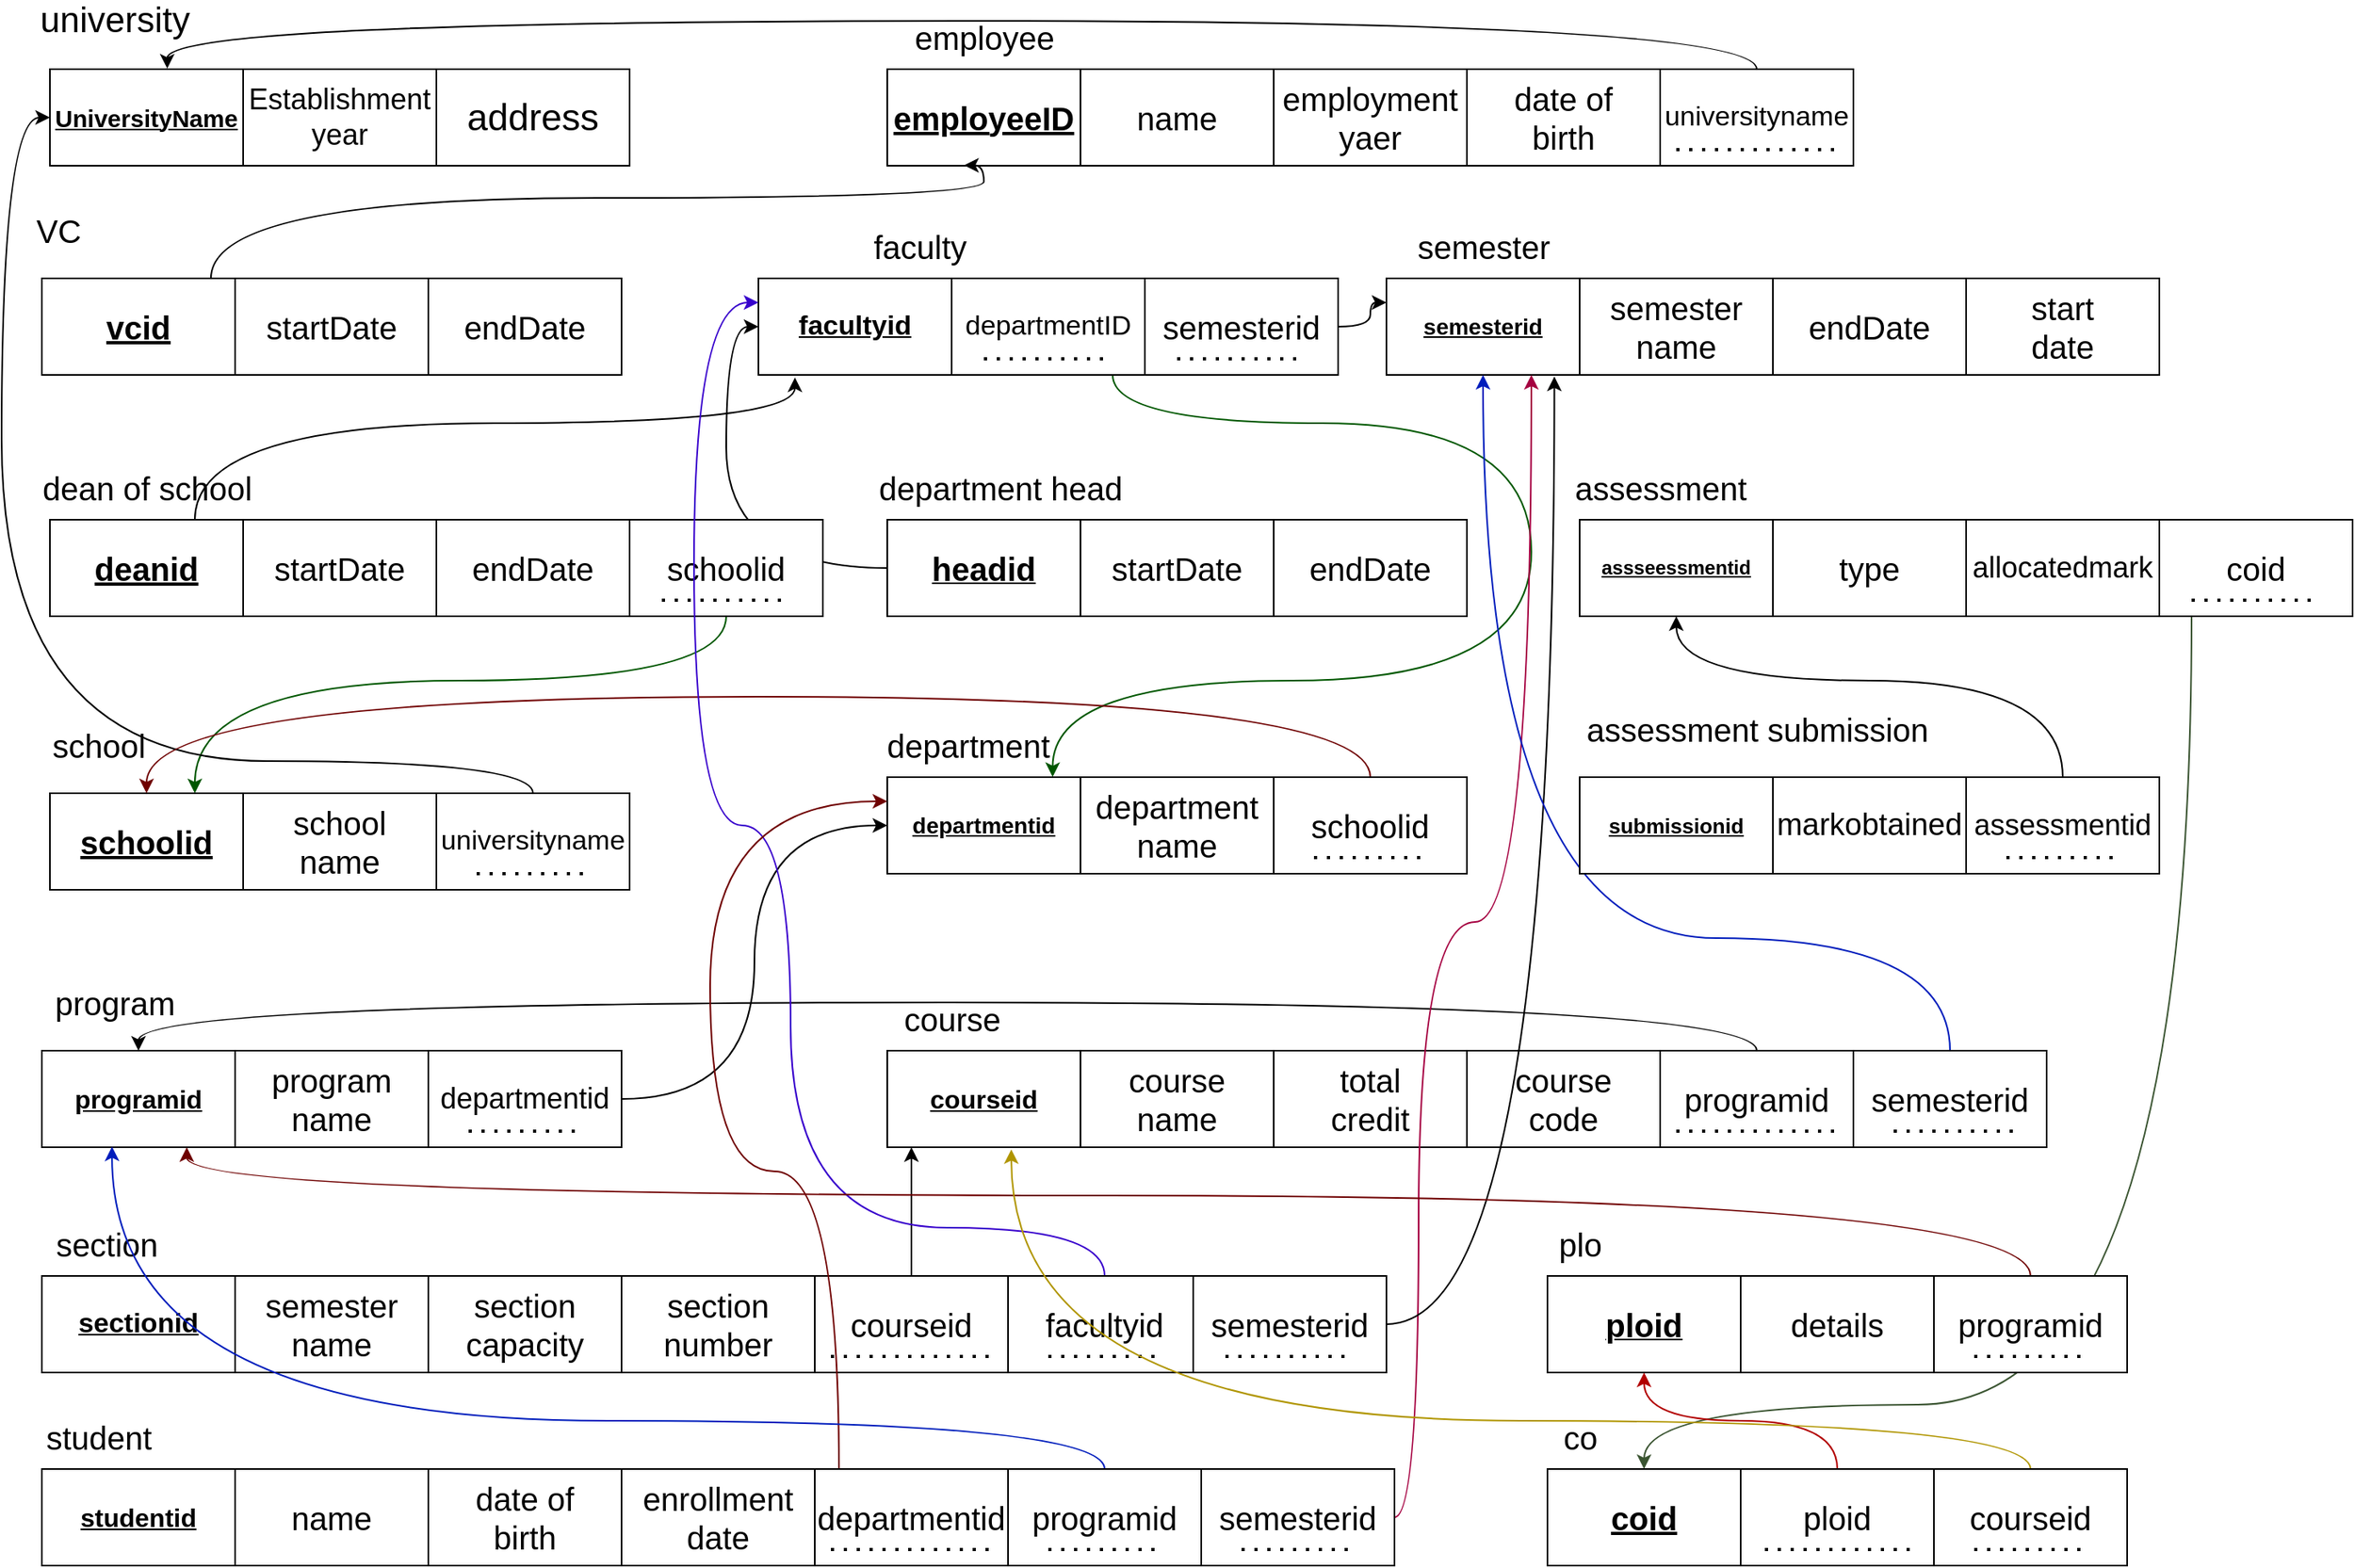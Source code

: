 <mxfile version="14.6.13" type="device"><diagram id="TLqkHAQ5XNs-BFpnqTvc" name="Page-1"><mxGraphModel dx="1773" dy="42" grid="1" gridSize="10" guides="1" tooltips="1" connect="1" arrows="1" fold="1" page="1" pageScale="1" pageWidth="850" pageHeight="1100" math="0" shadow="0"><root><mxCell id="0"/><mxCell id="1" parent="0"/><mxCell id="iAF2rdNjsyLF4VbZeckE-56" value="" style="edgeStyle=orthogonalEdgeStyle;rounded=1;orthogonalLoop=1;jettySize=auto;html=1;" parent="1" edge="1"><mxGeometry relative="1" as="geometry"><mxPoint x="350" y="560" as="sourcePoint"/></mxGeometry></mxCell><mxCell id="kJOY5LVz24A-d3kRG3Gc-1" value="&lt;u&gt;&lt;font style=&quot;font-size: 15px&quot;&gt;&lt;b&gt;&lt;font style=&quot;font-size: 15px&quot;&gt;UniversityName&lt;/font&gt;&lt;/b&gt;&lt;/font&gt;&lt;/u&gt;" style="rounded=0;whiteSpace=wrap;html=1;" vertex="1" parent="1"><mxGeometry x="90" y="1200" width="120" height="60" as="geometry"/></mxCell><mxCell id="kJOY5LVz24A-d3kRG3Gc-2" value="&lt;div&gt;&lt;font style=&quot;font-size: 18px&quot;&gt;Establishment&lt;/font&gt;&lt;/div&gt;&lt;div style=&quot;font-size: 18px&quot;&gt;year&lt;br&gt;&lt;/div&gt;" style="rounded=0;whiteSpace=wrap;html=1;" vertex="1" parent="1"><mxGeometry x="210" y="1200" width="120" height="60" as="geometry"/></mxCell><mxCell id="kJOY5LVz24A-d3kRG3Gc-3" value="&lt;font style=&quot;font-size: 23px&quot;&gt;address&lt;/font&gt;" style="rounded=0;whiteSpace=wrap;html=1;" vertex="1" parent="1"><mxGeometry x="330" y="1200" width="120" height="60" as="geometry"/></mxCell><mxCell id="kJOY5LVz24A-d3kRG3Gc-9" value="&lt;font style=&quot;font-size: 22px&quot;&gt;university&lt;/font&gt;" style="text;html=1;align=center;verticalAlign=middle;resizable=0;points=[];autosize=1;strokeColor=none;" vertex="1" parent="1"><mxGeometry x="75" y="1160" width="110" height="20" as="geometry"/></mxCell><mxCell id="kJOY5LVz24A-d3kRG3Gc-15" value="&lt;font style=&quot;font-size: 20px&quot;&gt;&lt;u&gt;&lt;b&gt;employeeID&lt;/b&gt;&lt;/u&gt;&lt;/font&gt;" style="rounded=0;whiteSpace=wrap;html=1;" vertex="1" parent="1"><mxGeometry x="610" y="1200" width="120" height="60" as="geometry"/></mxCell><mxCell id="kJOY5LVz24A-d3kRG3Gc-16" value="&lt;font style=&quot;font-size: 20px&quot;&gt;name&lt;/font&gt;" style="rounded=0;whiteSpace=wrap;html=1;" vertex="1" parent="1"><mxGeometry x="730" y="1200" width="120" height="60" as="geometry"/></mxCell><mxCell id="kJOY5LVz24A-d3kRG3Gc-17" value="&lt;div style=&quot;font-size: 20px&quot;&gt;&lt;font style=&quot;font-size: 20px&quot;&gt;employment&lt;/font&gt;&lt;/div&gt;&lt;div style=&quot;font-size: 20px&quot;&gt;&lt;font style=&quot;font-size: 20px&quot;&gt;yaer&lt;br&gt;&lt;/font&gt;&lt;/div&gt;" style="rounded=0;whiteSpace=wrap;html=1;" vertex="1" parent="1"><mxGeometry x="850" y="1200" width="120" height="60" as="geometry"/></mxCell><mxCell id="kJOY5LVz24A-d3kRG3Gc-18" value="&lt;div style=&quot;font-size: 20px&quot;&gt;&lt;font style=&quot;font-size: 20px&quot;&gt;date of&lt;/font&gt;&lt;/div&gt;&lt;div style=&quot;font-size: 20px&quot;&gt;&lt;font style=&quot;font-size: 20px&quot;&gt;birth&lt;br&gt;&lt;/font&gt;&lt;/div&gt;" style="rounded=0;whiteSpace=wrap;html=1;" vertex="1" parent="1"><mxGeometry x="970" y="1200" width="120" height="60" as="geometry"/></mxCell><mxCell id="kJOY5LVz24A-d3kRG3Gc-23" style="edgeStyle=orthogonalEdgeStyle;orthogonalLoop=1;jettySize=auto;html=1;curved=1;entryX=0.607;entryY=-0.007;entryDx=0;entryDy=0;entryPerimeter=0;" edge="1" parent="1" source="kJOY5LVz24A-d3kRG3Gc-19" target="kJOY5LVz24A-d3kRG3Gc-1"><mxGeometry relative="1" as="geometry"><mxPoint x="400" y="1120" as="targetPoint"/><Array as="points"><mxPoint x="1150" y="1170"/><mxPoint x="163" y="1170"/></Array></mxGeometry></mxCell><mxCell id="kJOY5LVz24A-d3kRG3Gc-19" value="&lt;div style=&quot;font-size: 17px&quot;&gt;&lt;font style=&quot;font-size: 17px&quot;&gt;universityname&lt;/font&gt;&lt;/div&gt;" style="rounded=0;whiteSpace=wrap;html=1;" vertex="1" parent="1"><mxGeometry x="1090" y="1200" width="120" height="60" as="geometry"/></mxCell><mxCell id="kJOY5LVz24A-d3kRG3Gc-20" value="&lt;font style=&quot;font-size: 20px&quot;&gt;employee&lt;/font&gt;" style="text;html=1;align=center;verticalAlign=middle;resizable=0;points=[];autosize=1;strokeColor=none;" vertex="1" parent="1"><mxGeometry x="620" y="1170" width="100" height="20" as="geometry"/></mxCell><mxCell id="kJOY5LVz24A-d3kRG3Gc-21" value="" style="endArrow=none;dashed=1;html=1;dashPattern=1 3;strokeWidth=2;" edge="1" parent="1"><mxGeometry width="50" height="50" relative="1" as="geometry"><mxPoint x="1100" y="1250" as="sourcePoint"/><mxPoint x="1200" y="1250" as="targetPoint"/></mxGeometry></mxCell><mxCell id="kJOY5LVz24A-d3kRG3Gc-28" style="edgeStyle=orthogonalEdgeStyle;curved=1;orthogonalLoop=1;jettySize=auto;html=1;entryX=0.398;entryY=0.995;entryDx=0;entryDy=0;entryPerimeter=0;" edge="1" parent="1" source="kJOY5LVz24A-d3kRG3Gc-24" target="kJOY5LVz24A-d3kRG3Gc-15"><mxGeometry relative="1" as="geometry"><Array as="points"><mxPoint x="190" y="1280"/><mxPoint x="670" y="1280"/><mxPoint x="670" y="1260"/></Array></mxGeometry></mxCell><mxCell id="kJOY5LVz24A-d3kRG3Gc-24" value="&lt;font style=&quot;font-size: 20px&quot;&gt;&lt;u&gt;&lt;b&gt;vcid&lt;/b&gt;&lt;/u&gt;&lt;/font&gt;" style="rounded=0;whiteSpace=wrap;html=1;" vertex="1" parent="1"><mxGeometry x="85" y="1330" width="120" height="60" as="geometry"/></mxCell><mxCell id="kJOY5LVz24A-d3kRG3Gc-25" value="&lt;font style=&quot;font-size: 20px&quot;&gt;startDate&lt;/font&gt;" style="rounded=0;whiteSpace=wrap;html=1;" vertex="1" parent="1"><mxGeometry x="205" y="1330" width="120" height="60" as="geometry"/></mxCell><mxCell id="kJOY5LVz24A-d3kRG3Gc-26" value="&lt;font style=&quot;font-size: 20px&quot;&gt;endDate&lt;/font&gt;" style="rounded=0;whiteSpace=wrap;html=1;" vertex="1" parent="1"><mxGeometry x="325" y="1330" width="120" height="60" as="geometry"/></mxCell><mxCell id="kJOY5LVz24A-d3kRG3Gc-27" value="&lt;font style=&quot;font-size: 20px&quot;&gt;VC&lt;/font&gt;" style="text;html=1;align=center;verticalAlign=middle;resizable=0;points=[];autosize=1;strokeColor=none;" vertex="1" parent="1"><mxGeometry x="75" y="1290" width="40" height="20" as="geometry"/></mxCell><mxCell id="kJOY5LVz24A-d3kRG3Gc-29" value="&lt;font style=&quot;font-size: 17px&quot;&gt;&lt;u&gt;&lt;b&gt;facultyid&lt;/b&gt;&lt;/u&gt;&lt;/font&gt;" style="rounded=0;whiteSpace=wrap;html=1;" vertex="1" parent="1"><mxGeometry x="530" y="1330" width="120" height="60" as="geometry"/></mxCell><mxCell id="kJOY5LVz24A-d3kRG3Gc-34" style="edgeStyle=orthogonalEdgeStyle;curved=1;orthogonalLoop=1;jettySize=auto;html=1;exitX=1;exitY=0.5;exitDx=0;exitDy=0;entryX=0.856;entryY=-0.002;entryDx=0;entryDy=0;entryPerimeter=0;fillColor=#008a00;strokeColor=#005700;" edge="1" parent="1" source="kJOY5LVz24A-d3kRG3Gc-30" target="kJOY5LVz24A-d3kRG3Gc-56"><mxGeometry relative="1" as="geometry"><mxPoint x="930" y="1359.667" as="targetPoint"/><Array as="points"><mxPoint x="750" y="1360"/><mxPoint x="750" y="1420"/><mxPoint x="1010" y="1420"/><mxPoint x="1010" y="1580"/><mxPoint x="713" y="1580"/></Array></mxGeometry></mxCell><mxCell id="kJOY5LVz24A-d3kRG3Gc-30" value="&lt;font style=&quot;font-size: 17px&quot;&gt;departmentID&lt;/font&gt;" style="rounded=0;whiteSpace=wrap;html=1;" vertex="1" parent="1"><mxGeometry x="650" y="1330" width="120" height="60" as="geometry"/></mxCell><mxCell id="kJOY5LVz24A-d3kRG3Gc-32" value="&lt;font style=&quot;font-size: 20px&quot;&gt;faculty&lt;/font&gt;" style="text;html=1;align=center;verticalAlign=middle;resizable=0;points=[];autosize=1;strokeColor=none;" vertex="1" parent="1"><mxGeometry x="595" y="1300" width="70" height="20" as="geometry"/></mxCell><mxCell id="kJOY5LVz24A-d3kRG3Gc-33" value="" style="endArrow=none;dashed=1;html=1;dashPattern=1 3;strokeWidth=2;" edge="1" parent="1"><mxGeometry width="50" height="50" relative="1" as="geometry"><mxPoint x="670" y="1380" as="sourcePoint"/><mxPoint x="750" y="1380" as="targetPoint"/><Array as="points"><mxPoint x="710" y="1380"/></Array></mxGeometry></mxCell><mxCell id="kJOY5LVz24A-d3kRG3Gc-45" style="edgeStyle=orthogonalEdgeStyle;curved=1;orthogonalLoop=1;jettySize=auto;html=1;entryX=0.189;entryY=1.027;entryDx=0;entryDy=0;entryPerimeter=0;" edge="1" parent="1" source="kJOY5LVz24A-d3kRG3Gc-35" target="kJOY5LVz24A-d3kRG3Gc-29"><mxGeometry relative="1" as="geometry"><Array as="points"><mxPoint x="180" y="1420"/><mxPoint x="553" y="1420"/></Array></mxGeometry></mxCell><mxCell id="kJOY5LVz24A-d3kRG3Gc-35" value="&lt;font style=&quot;font-size: 20px&quot;&gt;&lt;u&gt;&lt;b&gt;deanid&lt;/b&gt;&lt;/u&gt;&lt;/font&gt;" style="rounded=0;whiteSpace=wrap;html=1;" vertex="1" parent="1"><mxGeometry x="90" y="1480" width="120" height="60" as="geometry"/></mxCell><mxCell id="kJOY5LVz24A-d3kRG3Gc-36" value="&lt;font style=&quot;font-size: 20px&quot;&gt;startDate&lt;/font&gt;" style="rounded=0;whiteSpace=wrap;html=1;" vertex="1" parent="1"><mxGeometry x="210" y="1480" width="120" height="60" as="geometry"/></mxCell><mxCell id="kJOY5LVz24A-d3kRG3Gc-37" value="&lt;font style=&quot;font-size: 20px&quot;&gt;endDate&lt;/font&gt;" style="rounded=0;whiteSpace=wrap;html=1;" vertex="1" parent="1"><mxGeometry x="330" y="1480" width="120" height="60" as="geometry"/></mxCell><mxCell id="kJOY5LVz24A-d3kRG3Gc-38" value="&lt;font style=&quot;font-size: 20px&quot;&gt;dean of school&lt;br&gt;&lt;/font&gt;" style="text;html=1;align=center;verticalAlign=middle;resizable=0;points=[];autosize=1;strokeColor=none;" vertex="1" parent="1"><mxGeometry x="75" y="1450" width="150" height="20" as="geometry"/></mxCell><mxCell id="kJOY5LVz24A-d3kRG3Gc-46" style="edgeStyle=orthogonalEdgeStyle;curved=1;orthogonalLoop=1;jettySize=auto;html=1;exitX=0;exitY=0.5;exitDx=0;exitDy=0;entryX=0;entryY=0.5;entryDx=0;entryDy=0;" edge="1" parent="1" source="kJOY5LVz24A-d3kRG3Gc-39" target="kJOY5LVz24A-d3kRG3Gc-29"><mxGeometry relative="1" as="geometry"/></mxCell><mxCell id="kJOY5LVz24A-d3kRG3Gc-39" value="&lt;font size=&quot;1&quot;&gt;&lt;u&gt;&lt;b style=&quot;font-size: 20px&quot;&gt;headid&lt;/b&gt;&lt;/u&gt;&lt;/font&gt;" style="rounded=0;whiteSpace=wrap;html=1;" vertex="1" parent="1"><mxGeometry x="610" y="1480" width="120" height="60" as="geometry"/></mxCell><mxCell id="kJOY5LVz24A-d3kRG3Gc-40" value="&lt;font style=&quot;font-size: 20px&quot;&gt;startDate&lt;/font&gt;" style="rounded=0;whiteSpace=wrap;html=1;" vertex="1" parent="1"><mxGeometry x="730" y="1480" width="120" height="60" as="geometry"/></mxCell><mxCell id="kJOY5LVz24A-d3kRG3Gc-41" value="&lt;font style=&quot;font-size: 20px&quot;&gt;endDate&lt;/font&gt;" style="rounded=0;whiteSpace=wrap;html=1;" vertex="1" parent="1"><mxGeometry x="850" y="1480" width="120" height="60" as="geometry"/></mxCell><mxCell id="kJOY5LVz24A-d3kRG3Gc-42" value="&lt;font style=&quot;font-size: 20px&quot;&gt;department head&lt;/font&gt;" style="text;html=1;align=center;verticalAlign=middle;resizable=0;points=[];autosize=1;strokeColor=none;" vertex="1" parent="1"><mxGeometry x="595" y="1450" width="170" height="20" as="geometry"/></mxCell><mxCell id="kJOY5LVz24A-d3kRG3Gc-49" style="edgeStyle=orthogonalEdgeStyle;curved=1;orthogonalLoop=1;jettySize=auto;html=1;entryX=0.75;entryY=0;entryDx=0;entryDy=0;fillColor=#008a00;strokeColor=#005700;" edge="1" parent="1" source="kJOY5LVz24A-d3kRG3Gc-47" target="kJOY5LVz24A-d3kRG3Gc-50"><mxGeometry relative="1" as="geometry"><mxPoint x="550" y="1630" as="targetPoint"/><Array as="points"><mxPoint x="510" y="1580"/><mxPoint x="180" y="1580"/></Array></mxGeometry></mxCell><mxCell id="kJOY5LVz24A-d3kRG3Gc-47" value="&lt;font style=&quot;font-size: 20px&quot;&gt;schoolid&lt;/font&gt;" style="rounded=0;whiteSpace=wrap;html=1;" vertex="1" parent="1"><mxGeometry x="450" y="1480" width="120" height="60" as="geometry"/></mxCell><mxCell id="kJOY5LVz24A-d3kRG3Gc-48" value="" style="endArrow=none;dashed=1;html=1;dashPattern=1 3;strokeWidth=2;" edge="1" parent="1"><mxGeometry width="50" height="50" relative="1" as="geometry"><mxPoint x="470" y="1530" as="sourcePoint"/><mxPoint x="550" y="1530" as="targetPoint"/></mxGeometry></mxCell><mxCell id="kJOY5LVz24A-d3kRG3Gc-50" value="&lt;font style=&quot;font-size: 20px&quot;&gt;&lt;u&gt;&lt;b&gt;schoolid&lt;/b&gt;&lt;/u&gt;&lt;/font&gt;" style="rounded=0;whiteSpace=wrap;html=1;" vertex="1" parent="1"><mxGeometry x="90" y="1650" width="120" height="60" as="geometry"/></mxCell><mxCell id="kJOY5LVz24A-d3kRG3Gc-51" value="&lt;div style=&quot;font-size: 20px&quot;&gt;&lt;font style=&quot;font-size: 20px&quot;&gt;school&lt;/font&gt;&lt;/div&gt;&lt;div style=&quot;font-size: 20px&quot;&gt;&lt;font style=&quot;font-size: 20px&quot;&gt;name&lt;br&gt;&lt;/font&gt;&lt;/div&gt;" style="rounded=0;whiteSpace=wrap;html=1;" vertex="1" parent="1"><mxGeometry x="210" y="1650" width="120" height="60" as="geometry"/></mxCell><mxCell id="kJOY5LVz24A-d3kRG3Gc-55" style="edgeStyle=orthogonalEdgeStyle;curved=1;orthogonalLoop=1;jettySize=auto;html=1;" edge="1" parent="1" source="kJOY5LVz24A-d3kRG3Gc-52" target="kJOY5LVz24A-d3kRG3Gc-1"><mxGeometry relative="1" as="geometry"><Array as="points"><mxPoint x="390" y="1630"/><mxPoint x="60" y="1630"/><mxPoint x="60" y="1230"/></Array></mxGeometry></mxCell><mxCell id="kJOY5LVz24A-d3kRG3Gc-52" value="&lt;font style=&quot;font-size: 17px&quot;&gt;universityname&lt;/font&gt;" style="rounded=0;whiteSpace=wrap;html=1;" vertex="1" parent="1"><mxGeometry x="330" y="1650" width="120" height="60" as="geometry"/></mxCell><mxCell id="kJOY5LVz24A-d3kRG3Gc-53" value="&lt;font style=&quot;font-size: 20px&quot;&gt;school&lt;/font&gt;" style="text;html=1;align=center;verticalAlign=middle;resizable=0;points=[];autosize=1;strokeColor=none;" vertex="1" parent="1"><mxGeometry x="85" y="1610" width="70" height="20" as="geometry"/></mxCell><mxCell id="kJOY5LVz24A-d3kRG3Gc-54" value="" style="endArrow=none;dashed=1;html=1;dashPattern=1 3;strokeWidth=2;" edge="1" parent="1"><mxGeometry width="50" height="50" relative="1" as="geometry"><mxPoint x="355" y="1700" as="sourcePoint"/><mxPoint x="425" y="1700" as="targetPoint"/></mxGeometry></mxCell><mxCell id="kJOY5LVz24A-d3kRG3Gc-56" value="&lt;font style=&quot;font-size: 14px&quot;&gt;&lt;u&gt;&lt;b&gt;departmentid&lt;/b&gt;&lt;/u&gt;&lt;/font&gt;" style="rounded=0;whiteSpace=wrap;html=1;" vertex="1" parent="1"><mxGeometry x="610" y="1640" width="120" height="60" as="geometry"/></mxCell><mxCell id="kJOY5LVz24A-d3kRG3Gc-57" value="&lt;div&gt;&lt;font style=&quot;font-size: 20px&quot;&gt;department&lt;/font&gt;&lt;/div&gt;&lt;div style=&quot;font-size: 20px&quot;&gt;name&lt;br&gt;&lt;/div&gt;" style="rounded=0;whiteSpace=wrap;html=1;" vertex="1" parent="1"><mxGeometry x="730" y="1640" width="120" height="60" as="geometry"/></mxCell><mxCell id="kJOY5LVz24A-d3kRG3Gc-61" style="edgeStyle=orthogonalEdgeStyle;curved=1;orthogonalLoop=1;jettySize=auto;html=1;entryX=0.5;entryY=0;entryDx=0;entryDy=0;fillColor=#a20025;strokeColor=#6F0000;" edge="1" parent="1" source="kJOY5LVz24A-d3kRG3Gc-58" target="kJOY5LVz24A-d3kRG3Gc-50"><mxGeometry relative="1" as="geometry"><mxPoint x="510" y="1590" as="targetPoint"/><Array as="points"><mxPoint x="910" y="1590"/><mxPoint x="150" y="1590"/></Array></mxGeometry></mxCell><mxCell id="kJOY5LVz24A-d3kRG3Gc-58" value="&lt;font style=&quot;font-size: 20px&quot;&gt;schoolid&lt;/font&gt;" style="rounded=0;whiteSpace=wrap;html=1;" vertex="1" parent="1"><mxGeometry x="850" y="1640" width="120" height="60" as="geometry"/></mxCell><mxCell id="kJOY5LVz24A-d3kRG3Gc-59" value="" style="endArrow=none;dashed=1;html=1;dashPattern=1 3;strokeWidth=2;" edge="1" parent="1"><mxGeometry width="50" height="50" relative="1" as="geometry"><mxPoint x="875" y="1690" as="sourcePoint"/><mxPoint x="945" y="1690" as="targetPoint"/></mxGeometry></mxCell><mxCell id="kJOY5LVz24A-d3kRG3Gc-60" value="&lt;font style=&quot;font-size: 20px&quot;&gt;department&lt;/font&gt;" style="text;html=1;align=center;verticalAlign=middle;resizable=0;points=[];autosize=1;strokeColor=none;" vertex="1" parent="1"><mxGeometry x="600" y="1610" width="120" height="20" as="geometry"/></mxCell><mxCell id="kJOY5LVz24A-d3kRG3Gc-62" value="&lt;font style=&quot;font-size: 16px&quot;&gt;&lt;u&gt;&lt;b&gt;&lt;font style=&quot;font-size: 16px&quot;&gt;programid&lt;/font&gt;&lt;/b&gt;&lt;/u&gt;&lt;/font&gt;" style="rounded=0;whiteSpace=wrap;html=1;" vertex="1" parent="1"><mxGeometry x="85" y="1810" width="120" height="60" as="geometry"/></mxCell><mxCell id="kJOY5LVz24A-d3kRG3Gc-63" value="&lt;div style=&quot;font-size: 20px&quot;&gt;&lt;font style=&quot;font-size: 20px&quot;&gt;program&lt;/font&gt;&lt;/div&gt;&lt;div style=&quot;font-size: 20px&quot;&gt;&lt;font style=&quot;font-size: 20px&quot;&gt;name&lt;br&gt;&lt;/font&gt;&lt;/div&gt;" style="rounded=0;whiteSpace=wrap;html=1;" vertex="1" parent="1"><mxGeometry x="205" y="1810" width="120" height="60" as="geometry"/></mxCell><mxCell id="kJOY5LVz24A-d3kRG3Gc-67" style="edgeStyle=orthogonalEdgeStyle;curved=1;orthogonalLoop=1;jettySize=auto;html=1;entryX=0;entryY=0.5;entryDx=0;entryDy=0;" edge="1" parent="1" source="kJOY5LVz24A-d3kRG3Gc-64" target="kJOY5LVz24A-d3kRG3Gc-56"><mxGeometry relative="1" as="geometry"/></mxCell><mxCell id="kJOY5LVz24A-d3kRG3Gc-64" value="&lt;font style=&quot;font-size: 18px&quot;&gt;departmentid&lt;/font&gt;" style="rounded=0;whiteSpace=wrap;html=1;" vertex="1" parent="1"><mxGeometry x="325" y="1810" width="120" height="60" as="geometry"/></mxCell><mxCell id="kJOY5LVz24A-d3kRG3Gc-65" value="" style="endArrow=none;dashed=1;html=1;dashPattern=1 3;strokeWidth=2;" edge="1" parent="1"><mxGeometry width="50" height="50" relative="1" as="geometry"><mxPoint x="350" y="1860" as="sourcePoint"/><mxPoint x="420" y="1860" as="targetPoint"/></mxGeometry></mxCell><mxCell id="kJOY5LVz24A-d3kRG3Gc-66" value="&lt;font style=&quot;font-size: 20px&quot;&gt;program&lt;/font&gt;" style="text;html=1;align=center;verticalAlign=middle;resizable=0;points=[];autosize=1;strokeColor=none;" vertex="1" parent="1"><mxGeometry x="85" y="1770" width="90" height="20" as="geometry"/></mxCell><mxCell id="kJOY5LVz24A-d3kRG3Gc-68" value="&lt;font style=&quot;font-size: 16px&quot;&gt;&lt;u&gt;&lt;b&gt;courseid&lt;/b&gt;&lt;/u&gt;&lt;/font&gt;" style="rounded=0;whiteSpace=wrap;html=1;" vertex="1" parent="1"><mxGeometry x="610" y="1810" width="120" height="60" as="geometry"/></mxCell><mxCell id="kJOY5LVz24A-d3kRG3Gc-69" value="&lt;div style=&quot;font-size: 20px&quot;&gt;&lt;font style=&quot;font-size: 20px&quot;&gt;course&lt;/font&gt;&lt;/div&gt;&lt;div style=&quot;font-size: 20px&quot;&gt;&lt;font style=&quot;font-size: 20px&quot;&gt;name&lt;br&gt;&lt;/font&gt;&lt;/div&gt;" style="rounded=0;whiteSpace=wrap;html=1;" vertex="1" parent="1"><mxGeometry x="730" y="1810" width="120" height="60" as="geometry"/></mxCell><mxCell id="kJOY5LVz24A-d3kRG3Gc-70" value="&lt;div style=&quot;font-size: 20px&quot;&gt;&lt;font style=&quot;font-size: 20px&quot;&gt;total&lt;/font&gt;&lt;/div&gt;&lt;div style=&quot;font-size: 20px&quot;&gt;&lt;font style=&quot;font-size: 20px&quot;&gt;credit&lt;br&gt;&lt;/font&gt;&lt;/div&gt;" style="rounded=0;whiteSpace=wrap;html=1;" vertex="1" parent="1"><mxGeometry x="850" y="1810" width="120" height="60" as="geometry"/></mxCell><mxCell id="kJOY5LVz24A-d3kRG3Gc-71" value="&lt;div style=&quot;font-size: 20px&quot;&gt;&lt;font style=&quot;font-size: 20px&quot;&gt;course&lt;/font&gt;&lt;/div&gt;&lt;div style=&quot;font-size: 20px&quot;&gt;&lt;font style=&quot;font-size: 20px&quot;&gt;code&lt;br&gt;&lt;/font&gt;&lt;/div&gt;" style="rounded=0;whiteSpace=wrap;html=1;" vertex="1" parent="1"><mxGeometry x="970" y="1810" width="120" height="60" as="geometry"/></mxCell><mxCell id="kJOY5LVz24A-d3kRG3Gc-75" style="edgeStyle=orthogonalEdgeStyle;curved=1;orthogonalLoop=1;jettySize=auto;html=1;entryX=0.5;entryY=0;entryDx=0;entryDy=0;" edge="1" parent="1" source="kJOY5LVz24A-d3kRG3Gc-72" target="kJOY5LVz24A-d3kRG3Gc-62"><mxGeometry relative="1" as="geometry"><Array as="points"><mxPoint x="1150" y="1780"/><mxPoint x="145" y="1780"/></Array></mxGeometry></mxCell><mxCell id="kJOY5LVz24A-d3kRG3Gc-72" value="&lt;font style=&quot;font-size: 20px&quot;&gt;programid&lt;/font&gt;" style="rounded=0;whiteSpace=wrap;html=1;" vertex="1" parent="1"><mxGeometry x="1090" y="1810" width="120" height="60" as="geometry"/></mxCell><mxCell id="kJOY5LVz24A-d3kRG3Gc-73" value="" style="endArrow=none;dashed=1;html=1;dashPattern=1 3;strokeWidth=2;" edge="1" parent="1"><mxGeometry width="50" height="50" relative="1" as="geometry"><mxPoint x="1100" y="1860" as="sourcePoint"/><mxPoint x="1200" y="1860" as="targetPoint"/></mxGeometry></mxCell><mxCell id="kJOY5LVz24A-d3kRG3Gc-74" value="&lt;font style=&quot;font-size: 20px&quot;&gt;course&lt;/font&gt;" style="text;html=1;align=center;verticalAlign=middle;resizable=0;points=[];autosize=1;strokeColor=none;" vertex="1" parent="1"><mxGeometry x="610" y="1780" width="80" height="20" as="geometry"/></mxCell><mxCell id="kJOY5LVz24A-d3kRG3Gc-76" value="&lt;font style=&quot;font-size: 17px&quot;&gt;&lt;u&gt;&lt;b&gt;sectionid&lt;/b&gt;&lt;/u&gt;&lt;/font&gt;" style="rounded=0;whiteSpace=wrap;html=1;" vertex="1" parent="1"><mxGeometry x="85" y="1950" width="120" height="60" as="geometry"/></mxCell><mxCell id="kJOY5LVz24A-d3kRG3Gc-77" value="&lt;div style=&quot;font-size: 20px&quot;&gt;&lt;font style=&quot;font-size: 20px&quot;&gt;semester&lt;/font&gt;&lt;/div&gt;&lt;div style=&quot;font-size: 20px&quot;&gt;&lt;font style=&quot;font-size: 20px&quot;&gt;name&lt;br&gt;&lt;/font&gt;&lt;/div&gt;" style="rounded=0;whiteSpace=wrap;html=1;" vertex="1" parent="1"><mxGeometry x="205" y="1950" width="120" height="60" as="geometry"/></mxCell><mxCell id="kJOY5LVz24A-d3kRG3Gc-78" value="&lt;div style=&quot;font-size: 20px&quot;&gt;&lt;font style=&quot;font-size: 20px&quot;&gt;section&lt;/font&gt;&lt;/div&gt;&lt;div style=&quot;font-size: 20px&quot;&gt;&lt;font style=&quot;font-size: 20px&quot;&gt;capacity&lt;br&gt;&lt;/font&gt;&lt;/div&gt;" style="rounded=0;whiteSpace=wrap;html=1;" vertex="1" parent="1"><mxGeometry x="325" y="1950" width="120" height="60" as="geometry"/></mxCell><mxCell id="kJOY5LVz24A-d3kRG3Gc-79" value="&lt;div style=&quot;font-size: 20px&quot;&gt;&lt;font style=&quot;font-size: 20px&quot;&gt;section&lt;/font&gt;&lt;/div&gt;&lt;div style=&quot;font-size: 20px&quot;&gt;&lt;font style=&quot;font-size: 20px&quot;&gt;number&lt;br&gt;&lt;/font&gt;&lt;/div&gt;" style="rounded=0;whiteSpace=wrap;html=1;" vertex="1" parent="1"><mxGeometry x="445" y="1950" width="120" height="60" as="geometry"/></mxCell><mxCell id="kJOY5LVz24A-d3kRG3Gc-86" style="edgeStyle=orthogonalEdgeStyle;curved=1;orthogonalLoop=1;jettySize=auto;html=1;entryX=0.125;entryY=1;entryDx=0;entryDy=0;entryPerimeter=0;" edge="1" parent="1" source="kJOY5LVz24A-d3kRG3Gc-80" target="kJOY5LVz24A-d3kRG3Gc-68"><mxGeometry relative="1" as="geometry"/></mxCell><mxCell id="kJOY5LVz24A-d3kRG3Gc-80" value="&lt;font style=&quot;font-size: 20px&quot;&gt;courseid&lt;/font&gt;" style="rounded=0;whiteSpace=wrap;html=1;" vertex="1" parent="1"><mxGeometry x="565" y="1950" width="120" height="60" as="geometry"/></mxCell><mxCell id="kJOY5LVz24A-d3kRG3Gc-81" value="" style="endArrow=none;dashed=1;html=1;dashPattern=1 3;strokeWidth=2;" edge="1" parent="1"><mxGeometry width="50" height="50" relative="1" as="geometry"><mxPoint x="575" y="2000" as="sourcePoint"/><mxPoint x="675" y="2000" as="targetPoint"/></mxGeometry></mxCell><mxCell id="kJOY5LVz24A-d3kRG3Gc-87" style="edgeStyle=orthogonalEdgeStyle;curved=1;orthogonalLoop=1;jettySize=auto;html=1;entryX=0;entryY=0.25;entryDx=0;entryDy=0;fillColor=#6a00ff;strokeColor=#3700CC;" edge="1" parent="1" source="kJOY5LVz24A-d3kRG3Gc-82" target="kJOY5LVz24A-d3kRG3Gc-29"><mxGeometry relative="1" as="geometry"><Array as="points"><mxPoint x="745" y="1920"/><mxPoint x="550" y="1920"/><mxPoint x="550" y="1670"/><mxPoint x="490" y="1670"/><mxPoint x="490" y="1345"/></Array></mxGeometry></mxCell><mxCell id="kJOY5LVz24A-d3kRG3Gc-82" value="&lt;font style=&quot;font-size: 20px&quot;&gt;facultyid&lt;/font&gt;" style="rounded=0;whiteSpace=wrap;html=1;" vertex="1" parent="1"><mxGeometry x="685" y="1950" width="120" height="60" as="geometry"/></mxCell><mxCell id="kJOY5LVz24A-d3kRG3Gc-83" value="&lt;font style=&quot;font-size: 20px&quot;&gt;section&lt;/font&gt;" style="text;html=1;align=center;verticalAlign=middle;resizable=0;points=[];autosize=1;strokeColor=none;" vertex="1" parent="1"><mxGeometry x="85" y="1920" width="80" height="20" as="geometry"/></mxCell><mxCell id="kJOY5LVz24A-d3kRG3Gc-84" value="" style="endArrow=none;dashed=1;html=1;dashPattern=1 3;strokeWidth=2;" edge="1" parent="1"><mxGeometry width="50" height="50" relative="1" as="geometry"><mxPoint x="710" y="2000" as="sourcePoint"/><mxPoint x="780" y="2000" as="targetPoint"/></mxGeometry></mxCell><mxCell id="kJOY5LVz24A-d3kRG3Gc-88" value="&lt;font style=&quot;font-size: 14px&quot;&gt;&lt;u&gt;&lt;b&gt;semesterid&lt;/b&gt;&lt;/u&gt;&lt;/font&gt;" style="rounded=0;whiteSpace=wrap;html=1;" vertex="1" parent="1"><mxGeometry x="920" y="1330" width="120" height="60" as="geometry"/></mxCell><mxCell id="kJOY5LVz24A-d3kRG3Gc-89" value="&lt;div style=&quot;font-size: 20px&quot;&gt;&lt;font style=&quot;font-size: 20px&quot;&gt;semester&lt;/font&gt;&lt;/div&gt;&lt;div style=&quot;font-size: 20px&quot;&gt;&lt;font style=&quot;font-size: 20px&quot;&gt;name&lt;br&gt;&lt;/font&gt;&lt;/div&gt;" style="rounded=0;whiteSpace=wrap;html=1;" vertex="1" parent="1"><mxGeometry x="1040" y="1330" width="120" height="60" as="geometry"/></mxCell><mxCell id="kJOY5LVz24A-d3kRG3Gc-90" value="&lt;font style=&quot;font-size: 20px&quot;&gt;endDate&lt;/font&gt;" style="rounded=0;whiteSpace=wrap;html=1;" vertex="1" parent="1"><mxGeometry x="1160" y="1330" width="120" height="60" as="geometry"/></mxCell><mxCell id="kJOY5LVz24A-d3kRG3Gc-91" value="&lt;div style=&quot;font-size: 20px&quot;&gt;&lt;font style=&quot;font-size: 20px&quot;&gt;start&lt;/font&gt;&lt;/div&gt;&lt;div style=&quot;font-size: 20px&quot;&gt;&lt;font style=&quot;font-size: 20px&quot;&gt;date&lt;br&gt;&lt;/font&gt;&lt;/div&gt;" style="rounded=0;whiteSpace=wrap;html=1;" vertex="1" parent="1"><mxGeometry x="1280" y="1330" width="120" height="60" as="geometry"/></mxCell><mxCell id="kJOY5LVz24A-d3kRG3Gc-93" value="&lt;font style=&quot;font-size: 20px&quot;&gt;semester&lt;/font&gt;" style="text;html=1;align=center;verticalAlign=middle;resizable=0;points=[];autosize=1;strokeColor=none;" vertex="1" parent="1"><mxGeometry x="930" y="1300" width="100" height="20" as="geometry"/></mxCell><mxCell id="kJOY5LVz24A-d3kRG3Gc-102" value="&lt;font style=&quot;font-size: 16px&quot;&gt;&lt;u&gt;&lt;b&gt;studentid&lt;/b&gt;&lt;/u&gt;&lt;/font&gt;" style="rounded=0;whiteSpace=wrap;html=1;" vertex="1" parent="1"><mxGeometry x="85" y="2070" width="120" height="60" as="geometry"/></mxCell><mxCell id="kJOY5LVz24A-d3kRG3Gc-103" value="&lt;font style=&quot;font-size: 20px&quot;&gt;name&lt;/font&gt;" style="rounded=0;whiteSpace=wrap;html=1;" vertex="1" parent="1"><mxGeometry x="205" y="2070" width="120" height="60" as="geometry"/></mxCell><mxCell id="kJOY5LVz24A-d3kRG3Gc-104" value="&lt;div style=&quot;font-size: 20px&quot;&gt;&lt;font style=&quot;font-size: 20px&quot;&gt;date of&lt;/font&gt;&lt;/div&gt;&lt;div style=&quot;font-size: 20px&quot;&gt;&lt;font style=&quot;font-size: 20px&quot;&gt;birth&lt;br&gt;&lt;/font&gt;&lt;/div&gt;" style="rounded=0;whiteSpace=wrap;html=1;" vertex="1" parent="1"><mxGeometry x="325" y="2070" width="120" height="60" as="geometry"/></mxCell><mxCell id="kJOY5LVz24A-d3kRG3Gc-105" value="&lt;div style=&quot;font-size: 20px&quot;&gt;&lt;font style=&quot;font-size: 20px&quot;&gt;enrollment&lt;/font&gt;&lt;/div&gt;&lt;div style=&quot;font-size: 20px&quot;&gt;&lt;font style=&quot;font-size: 20px&quot;&gt;date&lt;br&gt;&lt;/font&gt;&lt;/div&gt;" style="rounded=0;whiteSpace=wrap;html=1;" vertex="1" parent="1"><mxGeometry x="445" y="2070" width="120" height="60" as="geometry"/></mxCell><mxCell id="kJOY5LVz24A-d3kRG3Gc-113" style="edgeStyle=orthogonalEdgeStyle;curved=1;orthogonalLoop=1;jettySize=auto;html=1;entryX=0;entryY=0.25;entryDx=0;entryDy=0;fillColor=#a20025;strokeColor=#6F0000;" edge="1" parent="1" source="kJOY5LVz24A-d3kRG3Gc-106" target="kJOY5LVz24A-d3kRG3Gc-56"><mxGeometry relative="1" as="geometry"><Array as="points"><mxPoint x="580" y="1885"/><mxPoint x="500" y="1885"/><mxPoint x="500" y="1655"/></Array></mxGeometry></mxCell><mxCell id="kJOY5LVz24A-d3kRG3Gc-106" value="&lt;font style=&quot;font-size: 20px&quot;&gt;departmentid&lt;/font&gt;" style="rounded=0;whiteSpace=wrap;html=1;" vertex="1" parent="1"><mxGeometry x="565" y="2070" width="120" height="60" as="geometry"/></mxCell><mxCell id="kJOY5LVz24A-d3kRG3Gc-107" value="" style="endArrow=none;dashed=1;html=1;dashPattern=1 3;strokeWidth=2;" edge="1" parent="1"><mxGeometry width="50" height="50" relative="1" as="geometry"><mxPoint x="575" y="2120" as="sourcePoint"/><mxPoint x="675" y="2120" as="targetPoint"/></mxGeometry></mxCell><mxCell id="kJOY5LVz24A-d3kRG3Gc-114" style="edgeStyle=orthogonalEdgeStyle;curved=1;orthogonalLoop=1;jettySize=auto;html=1;entryX=0.363;entryY=0.993;entryDx=0;entryDy=0;entryPerimeter=0;fillColor=#0050ef;strokeColor=#001DBC;" edge="1" parent="1" source="kJOY5LVz24A-d3kRG3Gc-108" target="kJOY5LVz24A-d3kRG3Gc-62"><mxGeometry relative="1" as="geometry"><Array as="points"><mxPoint x="745" y="2040"/><mxPoint x="129" y="2040"/></Array></mxGeometry></mxCell><mxCell id="kJOY5LVz24A-d3kRG3Gc-108" value="&lt;font style=&quot;font-size: 20px&quot;&gt;programid&lt;/font&gt;" style="rounded=0;whiteSpace=wrap;html=1;" vertex="1" parent="1"><mxGeometry x="685" y="2070" width="120" height="60" as="geometry"/></mxCell><mxCell id="kJOY5LVz24A-d3kRG3Gc-109" value="" style="endArrow=none;dashed=1;html=1;dashPattern=1 3;strokeWidth=2;" edge="1" parent="1"><mxGeometry width="50" height="50" relative="1" as="geometry"><mxPoint x="710" y="2120" as="sourcePoint"/><mxPoint x="780" y="2120" as="targetPoint"/></mxGeometry></mxCell><mxCell id="kJOY5LVz24A-d3kRG3Gc-110" value="&lt;font style=&quot;font-size: 20px&quot;&gt;student&lt;/font&gt;" style="text;html=1;align=center;verticalAlign=middle;resizable=0;points=[];autosize=1;strokeColor=none;" vertex="1" parent="1"><mxGeometry x="80" y="2040" width="80" height="20" as="geometry"/></mxCell><mxCell id="kJOY5LVz24A-d3kRG3Gc-115" style="edgeStyle=orthogonalEdgeStyle;curved=1;orthogonalLoop=1;jettySize=auto;html=1;entryX=0.75;entryY=1;entryDx=0;entryDy=0;fillColor=#d80073;strokeColor=#A50040;" edge="1" parent="1" source="kJOY5LVz24A-d3kRG3Gc-111" target="kJOY5LVz24A-d3kRG3Gc-88"><mxGeometry relative="1" as="geometry"><Array as="points"><mxPoint x="940" y="2100"/><mxPoint x="940" y="1730"/><mxPoint x="1010" y="1730"/></Array></mxGeometry></mxCell><mxCell id="kJOY5LVz24A-d3kRG3Gc-111" value="&lt;font style=&quot;font-size: 20px&quot;&gt;semesterid&lt;/font&gt;" style="rounded=0;whiteSpace=wrap;html=1;" vertex="1" parent="1"><mxGeometry x="805" y="2070" width="120" height="60" as="geometry"/></mxCell><mxCell id="kJOY5LVz24A-d3kRG3Gc-112" value="" style="endArrow=none;dashed=1;html=1;dashPattern=1 3;strokeWidth=2;" edge="1" parent="1"><mxGeometry width="50" height="50" relative="1" as="geometry"><mxPoint x="830" y="2120" as="sourcePoint"/><mxPoint x="900" y="2120" as="targetPoint"/></mxGeometry></mxCell><mxCell id="kJOY5LVz24A-d3kRG3Gc-129" style="edgeStyle=orthogonalEdgeStyle;curved=1;orthogonalLoop=1;jettySize=auto;html=1;entryX=0.869;entryY=1.017;entryDx=0;entryDy=0;entryPerimeter=0;" edge="1" parent="1" source="kJOY5LVz24A-d3kRG3Gc-127" target="kJOY5LVz24A-d3kRG3Gc-88"><mxGeometry relative="1" as="geometry"><Array as="points"><mxPoint x="1024" y="1980"/></Array></mxGeometry></mxCell><mxCell id="kJOY5LVz24A-d3kRG3Gc-127" value="&lt;font style=&quot;font-size: 20px&quot;&gt;semesterid&lt;/font&gt;" style="rounded=0;whiteSpace=wrap;html=1;" vertex="1" parent="1"><mxGeometry x="800" y="1950" width="120" height="60" as="geometry"/></mxCell><mxCell id="kJOY5LVz24A-d3kRG3Gc-128" value="" style="endArrow=none;dashed=1;html=1;dashPattern=1 3;strokeWidth=2;" edge="1" parent="1"><mxGeometry width="50" height="50" relative="1" as="geometry"><mxPoint x="820" y="2000" as="sourcePoint"/><mxPoint x="900" y="2000" as="targetPoint"/></mxGeometry></mxCell><mxCell id="kJOY5LVz24A-d3kRG3Gc-132" style="edgeStyle=orthogonalEdgeStyle;curved=1;orthogonalLoop=1;jettySize=auto;html=1;entryX=0;entryY=0.25;entryDx=0;entryDy=0;" edge="1" parent="1" source="kJOY5LVz24A-d3kRG3Gc-130" target="kJOY5LVz24A-d3kRG3Gc-88"><mxGeometry relative="1" as="geometry"/></mxCell><mxCell id="kJOY5LVz24A-d3kRG3Gc-130" value="&lt;font style=&quot;font-size: 20px&quot;&gt;semesterid&lt;/font&gt;" style="rounded=0;whiteSpace=wrap;html=1;" vertex="1" parent="1"><mxGeometry x="770" y="1330" width="120" height="60" as="geometry"/></mxCell><mxCell id="kJOY5LVz24A-d3kRG3Gc-131" value="" style="endArrow=none;dashed=1;html=1;dashPattern=1 3;strokeWidth=2;" edge="1" parent="1"><mxGeometry width="50" height="50" relative="1" as="geometry"><mxPoint x="790" y="1380" as="sourcePoint"/><mxPoint x="870" y="1380" as="targetPoint"/></mxGeometry></mxCell><mxCell id="kJOY5LVz24A-d3kRG3Gc-135" style="edgeStyle=orthogonalEdgeStyle;curved=1;orthogonalLoop=1;jettySize=auto;html=1;entryX=0.5;entryY=1;entryDx=0;entryDy=0;fillColor=#0050ef;strokeColor=#001DBC;" edge="1" parent="1" source="kJOY5LVz24A-d3kRG3Gc-133" target="kJOY5LVz24A-d3kRG3Gc-88"><mxGeometry relative="1" as="geometry"><Array as="points"><mxPoint x="1270" y="1740"/><mxPoint x="980" y="1740"/></Array></mxGeometry></mxCell><mxCell id="kJOY5LVz24A-d3kRG3Gc-133" value="&lt;font style=&quot;font-size: 20px&quot;&gt;semesterid&lt;/font&gt;" style="rounded=0;whiteSpace=wrap;html=1;" vertex="1" parent="1"><mxGeometry x="1210" y="1810" width="120" height="60" as="geometry"/></mxCell><mxCell id="kJOY5LVz24A-d3kRG3Gc-134" value="" style="endArrow=none;dashed=1;html=1;dashPattern=1 3;strokeWidth=2;" edge="1" parent="1"><mxGeometry width="50" height="50" relative="1" as="geometry"><mxPoint x="1235" y="1860" as="sourcePoint"/><mxPoint x="1315" y="1860" as="targetPoint"/></mxGeometry></mxCell><mxCell id="kJOY5LVz24A-d3kRG3Gc-141" value="&lt;font style=&quot;font-size: 12px&quot;&gt;&lt;u&gt;&lt;b&gt;assseessmentid&lt;/b&gt;&lt;/u&gt;&lt;/font&gt;" style="rounded=0;whiteSpace=wrap;html=1;" vertex="1" parent="1"><mxGeometry x="1040" y="1480" width="120" height="60" as="geometry"/></mxCell><mxCell id="kJOY5LVz24A-d3kRG3Gc-142" value="&lt;font style=&quot;font-size: 20px&quot;&gt;type&lt;/font&gt;" style="rounded=0;whiteSpace=wrap;html=1;" vertex="1" parent="1"><mxGeometry x="1160" y="1480" width="120" height="60" as="geometry"/></mxCell><mxCell id="kJOY5LVz24A-d3kRG3Gc-143" value="&lt;font style=&quot;font-size: 18px&quot;&gt;allocatedmark&lt;/font&gt;" style="rounded=0;whiteSpace=wrap;html=1;" vertex="1" parent="1"><mxGeometry x="1280" y="1480" width="120" height="60" as="geometry"/></mxCell><mxCell id="kJOY5LVz24A-d3kRG3Gc-147" style="edgeStyle=orthogonalEdgeStyle;curved=1;orthogonalLoop=1;jettySize=auto;html=1;entryX=0.5;entryY=0;entryDx=0;entryDy=0;fillColor=#6d8764;strokeColor=#3A5431;" edge="1" parent="1" source="kJOY5LVz24A-d3kRG3Gc-144" target="kJOY5LVz24A-d3kRG3Gc-172"><mxGeometry relative="1" as="geometry"><mxPoint x="1450" y="1890" as="targetPoint"/><Array as="points"><mxPoint x="1420" y="2030"/><mxPoint x="1080" y="2030"/></Array></mxGeometry></mxCell><mxCell id="kJOY5LVz24A-d3kRG3Gc-144" value="&lt;font style=&quot;font-size: 20px&quot;&gt;coid&lt;/font&gt;" style="rounded=0;whiteSpace=wrap;html=1;" vertex="1" parent="1"><mxGeometry x="1400" y="1480" width="120" height="60" as="geometry"/></mxCell><mxCell id="kJOY5LVz24A-d3kRG3Gc-145" value="" style="endArrow=none;dashed=1;html=1;dashPattern=1 3;strokeWidth=2;" edge="1" parent="1"><mxGeometry width="50" height="50" relative="1" as="geometry"><mxPoint x="1420" y="1530" as="sourcePoint"/><mxPoint x="1500" y="1530" as="targetPoint"/></mxGeometry></mxCell><mxCell id="kJOY5LVz24A-d3kRG3Gc-146" value="&lt;font style=&quot;font-size: 20px&quot;&gt;assessment&lt;/font&gt;" style="text;html=1;align=center;verticalAlign=middle;resizable=0;points=[];autosize=1;strokeColor=none;" vertex="1" parent="1"><mxGeometry x="1030" y="1450" width="120" height="20" as="geometry"/></mxCell><mxCell id="kJOY5LVz24A-d3kRG3Gc-148" value="&lt;font style=&quot;font-size: 13px&quot;&gt;&lt;u&gt;&lt;b&gt;submissionid&lt;/b&gt;&lt;/u&gt;&lt;/font&gt;" style="rounded=0;whiteSpace=wrap;html=1;" vertex="1" parent="1"><mxGeometry x="1040" y="1640" width="120" height="60" as="geometry"/></mxCell><mxCell id="kJOY5LVz24A-d3kRG3Gc-149" value="&lt;font style=&quot;font-size: 19px&quot;&gt;markobtained&lt;/font&gt;" style="rounded=0;whiteSpace=wrap;html=1;" vertex="1" parent="1"><mxGeometry x="1160" y="1640" width="120" height="60" as="geometry"/></mxCell><mxCell id="kJOY5LVz24A-d3kRG3Gc-153" style="edgeStyle=orthogonalEdgeStyle;curved=1;orthogonalLoop=1;jettySize=auto;html=1;entryX=0.5;entryY=1;entryDx=0;entryDy=0;" edge="1" parent="1" source="kJOY5LVz24A-d3kRG3Gc-150" target="kJOY5LVz24A-d3kRG3Gc-141"><mxGeometry relative="1" as="geometry"><Array as="points"><mxPoint x="1340" y="1580"/><mxPoint x="1100" y="1580"/></Array></mxGeometry></mxCell><mxCell id="kJOY5LVz24A-d3kRG3Gc-150" value="&lt;font style=&quot;font-size: 18px&quot;&gt;assessmentid&lt;/font&gt;" style="rounded=0;whiteSpace=wrap;html=1;" vertex="1" parent="1"><mxGeometry x="1280" y="1640" width="120" height="60" as="geometry"/></mxCell><mxCell id="kJOY5LVz24A-d3kRG3Gc-151" value="" style="endArrow=none;dashed=1;html=1;dashPattern=1 3;strokeWidth=2;" edge="1" parent="1"><mxGeometry width="50" height="50" relative="1" as="geometry"><mxPoint x="1305" y="1690.0" as="sourcePoint"/><mxPoint x="1375" y="1690.0" as="targetPoint"/></mxGeometry></mxCell><mxCell id="kJOY5LVz24A-d3kRG3Gc-152" value="&lt;font style=&quot;font-size: 20px&quot;&gt;assessment submission&lt;/font&gt;" style="text;html=1;align=center;verticalAlign=middle;resizable=0;points=[];autosize=1;strokeColor=none;" vertex="1" parent="1"><mxGeometry x="1035" y="1600" width="230" height="20" as="geometry"/></mxCell><mxCell id="kJOY5LVz24A-d3kRG3Gc-154" value="&lt;font size=&quot;1&quot;&gt;&lt;u&gt;&lt;b style=&quot;font-size: 20px&quot;&gt;ploid&lt;/b&gt;&lt;/u&gt;&lt;/font&gt;" style="rounded=0;whiteSpace=wrap;html=1;" vertex="1" parent="1"><mxGeometry x="1020" y="1950" width="120" height="60" as="geometry"/></mxCell><mxCell id="kJOY5LVz24A-d3kRG3Gc-155" value="&lt;font style=&quot;font-size: 20px&quot;&gt;details&lt;/font&gt;" style="rounded=0;whiteSpace=wrap;html=1;" vertex="1" parent="1"><mxGeometry x="1140" y="1950" width="120" height="60" as="geometry"/></mxCell><mxCell id="kJOY5LVz24A-d3kRG3Gc-163" style="edgeStyle=orthogonalEdgeStyle;curved=1;orthogonalLoop=1;jettySize=auto;html=1;entryX=0.75;entryY=1;entryDx=0;entryDy=0;fillColor=#a20025;strokeColor=#6F0000;" edge="1" parent="1" source="kJOY5LVz24A-d3kRG3Gc-156" target="kJOY5LVz24A-d3kRG3Gc-62"><mxGeometry relative="1" as="geometry"><Array as="points"><mxPoint x="1320" y="1900"/><mxPoint x="175" y="1900"/></Array></mxGeometry></mxCell><mxCell id="kJOY5LVz24A-d3kRG3Gc-156" value="&lt;font style=&quot;font-size: 20px&quot;&gt;programid&lt;/font&gt;" style="rounded=0;whiteSpace=wrap;html=1;" vertex="1" parent="1"><mxGeometry x="1260" y="1950" width="120" height="60" as="geometry"/></mxCell><mxCell id="kJOY5LVz24A-d3kRG3Gc-157" value="" style="endArrow=none;dashed=1;html=1;dashPattern=1 3;strokeWidth=2;" edge="1" parent="1"><mxGeometry width="50" height="50" relative="1" as="geometry"><mxPoint x="1285" y="2000.0" as="sourcePoint"/><mxPoint x="1355" y="2000.0" as="targetPoint"/></mxGeometry></mxCell><mxCell id="kJOY5LVz24A-d3kRG3Gc-162" value="&lt;font style=&quot;font-size: 20px&quot;&gt;plo&lt;/font&gt;" style="text;html=1;align=center;verticalAlign=middle;resizable=0;points=[];autosize=1;strokeColor=none;" vertex="1" parent="1"><mxGeometry x="1020" y="1920" width="40" height="20" as="geometry"/></mxCell><mxCell id="kJOY5LVz24A-d3kRG3Gc-172" value="&lt;font style=&quot;font-size: 20px&quot;&gt;&lt;u&gt;&lt;b&gt;coid&lt;/b&gt;&lt;/u&gt;&lt;/font&gt;" style="rounded=0;whiteSpace=wrap;html=1;" vertex="1" parent="1"><mxGeometry x="1020" y="2070" width="120" height="60" as="geometry"/></mxCell><mxCell id="kJOY5LVz24A-d3kRG3Gc-179" style="edgeStyle=orthogonalEdgeStyle;curved=1;orthogonalLoop=1;jettySize=auto;html=1;fillColor=#e51400;strokeColor=#B20000;" edge="1" parent="1" source="kJOY5LVz24A-d3kRG3Gc-173" target="kJOY5LVz24A-d3kRG3Gc-154"><mxGeometry relative="1" as="geometry"/></mxCell><mxCell id="kJOY5LVz24A-d3kRG3Gc-173" value="&lt;font style=&quot;font-size: 20px&quot;&gt;ploid&lt;/font&gt;" style="rounded=0;whiteSpace=wrap;html=1;" vertex="1" parent="1"><mxGeometry x="1140" y="2070" width="120" height="60" as="geometry"/></mxCell><mxCell id="kJOY5LVz24A-d3kRG3Gc-178" style="edgeStyle=orthogonalEdgeStyle;curved=1;orthogonalLoop=1;jettySize=auto;html=1;entryX=0.642;entryY=1.022;entryDx=0;entryDy=0;entryPerimeter=0;fillColor=#e3c800;strokeColor=#B09500;" edge="1" parent="1" source="kJOY5LVz24A-d3kRG3Gc-174" target="kJOY5LVz24A-d3kRG3Gc-68"><mxGeometry relative="1" as="geometry"><Array as="points"><mxPoint x="1320" y="2040"/><mxPoint x="687" y="2040"/></Array></mxGeometry></mxCell><mxCell id="kJOY5LVz24A-d3kRG3Gc-174" value="&lt;font style=&quot;font-size: 20px&quot;&gt;courseid&lt;/font&gt;" style="rounded=0;whiteSpace=wrap;html=1;" vertex="1" parent="1"><mxGeometry x="1260" y="2070" width="120" height="60" as="geometry"/></mxCell><mxCell id="kJOY5LVz24A-d3kRG3Gc-175" value="" style="endArrow=none;dashed=1;html=1;dashPattern=1 3;strokeWidth=2;" edge="1" parent="1"><mxGeometry width="50" height="50" relative="1" as="geometry"><mxPoint x="1285" y="2120" as="sourcePoint"/><mxPoint x="1355" y="2120" as="targetPoint"/></mxGeometry></mxCell><mxCell id="kJOY5LVz24A-d3kRG3Gc-176" value="&lt;font style=&quot;font-size: 20px&quot;&gt;co&lt;/font&gt;" style="text;html=1;align=center;verticalAlign=middle;resizable=0;points=[];autosize=1;strokeColor=none;" vertex="1" parent="1"><mxGeometry x="1020" y="2040" width="40" height="20" as="geometry"/></mxCell><mxCell id="kJOY5LVz24A-d3kRG3Gc-177" value="" style="endArrow=none;dashed=1;html=1;dashPattern=1 3;strokeWidth=2;" edge="1" parent="1"><mxGeometry width="50" height="50" relative="1" as="geometry"><mxPoint x="1155" y="2120" as="sourcePoint"/><mxPoint x="1245" y="2120" as="targetPoint"/></mxGeometry></mxCell></root></mxGraphModel></diagram></mxfile>